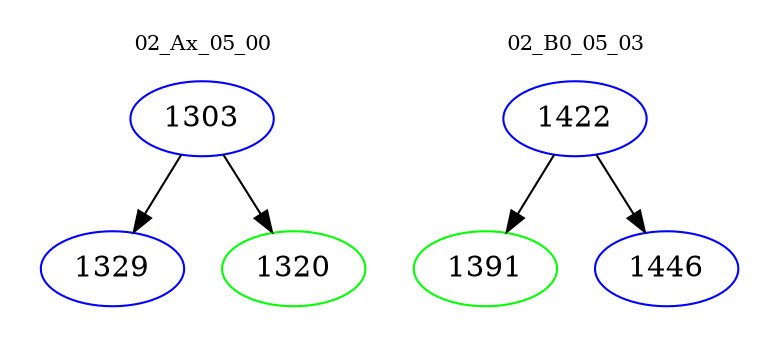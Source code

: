 digraph{
subgraph cluster_0 {
color = white
label = "02_Ax_05_00";
fontsize=10;
T0_1303 [label="1303", color="blue"]
T0_1303 -> T0_1329 [color="black"]
T0_1329 [label="1329", color="blue"]
T0_1303 -> T0_1320 [color="black"]
T0_1320 [label="1320", color="green"]
}
subgraph cluster_1 {
color = white
label = "02_B0_05_03";
fontsize=10;
T1_1422 [label="1422", color="blue"]
T1_1422 -> T1_1391 [color="black"]
T1_1391 [label="1391", color="green"]
T1_1422 -> T1_1446 [color="black"]
T1_1446 [label="1446", color="blue"]
}
}
